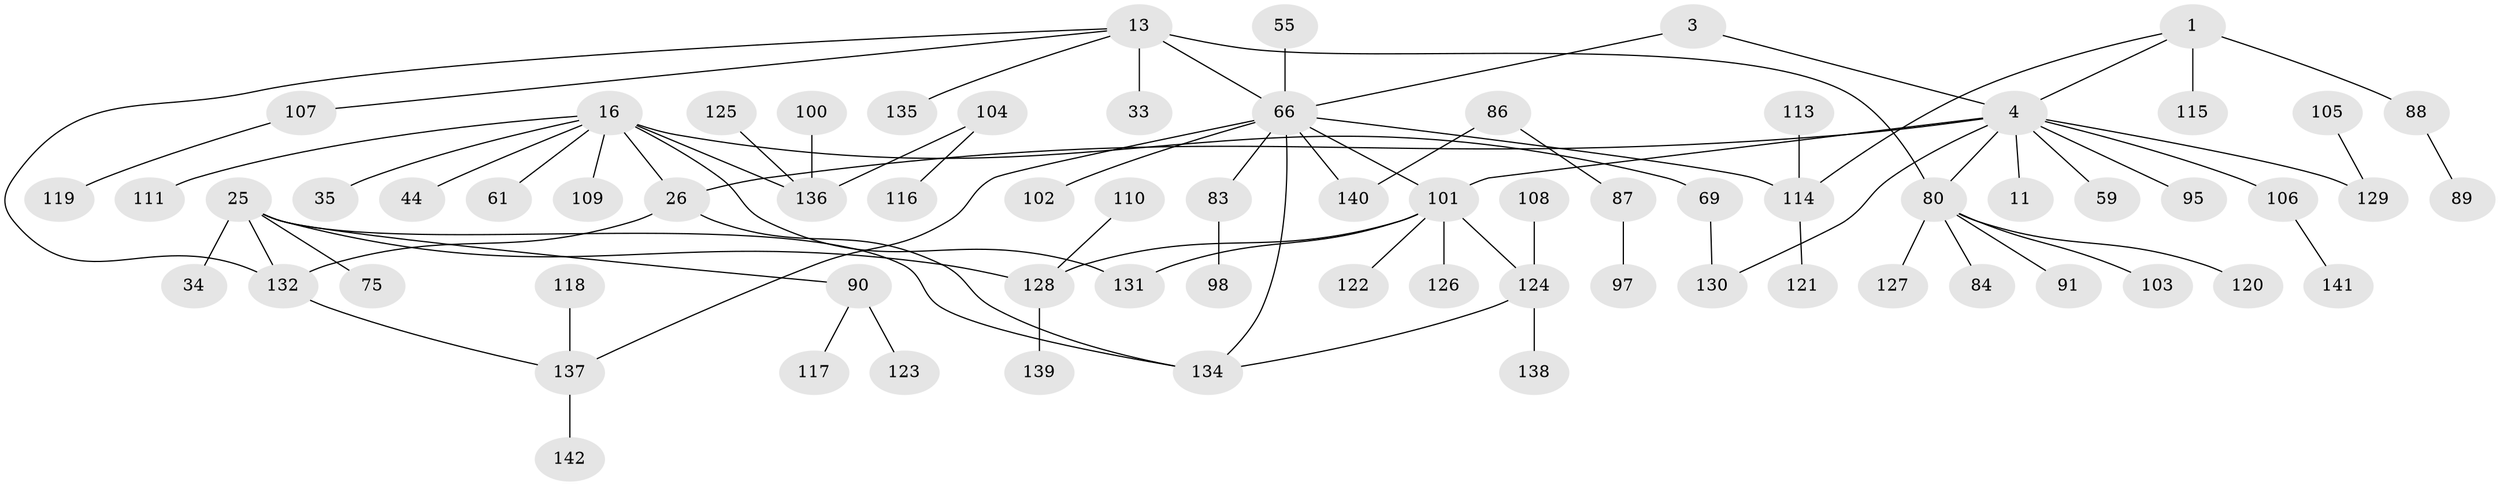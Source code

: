 // original degree distribution, {5: 0.04929577464788732, 9: 0.007042253521126761, 2: 0.2605633802816901, 8: 0.007042253521126761, 4: 0.07042253521126761, 3: 0.15492957746478872, 1: 0.4295774647887324, 6: 0.007042253521126761, 10: 0.007042253521126761, 7: 0.007042253521126761}
// Generated by graph-tools (version 1.1) at 2025/45/03/04/25 21:45:06]
// undirected, 71 vertices, 81 edges
graph export_dot {
graph [start="1"]
  node [color=gray90,style=filled];
  1;
  3;
  4 [super="+2"];
  11;
  13 [super="+10"];
  16;
  25;
  26 [super="+7"];
  33;
  34;
  35;
  44;
  55;
  59;
  61;
  66 [super="+5+6"];
  69;
  75;
  80 [super="+77+64+67"];
  83;
  84;
  86;
  87;
  88 [super="+65"];
  89;
  90 [super="+29"];
  91;
  95;
  97;
  98;
  100;
  101 [super="+50+56+39+45"];
  102;
  103;
  104;
  105;
  106 [super="+19"];
  107 [super="+94"];
  108;
  109 [super="+53"];
  110;
  111 [super="+43"];
  113;
  114 [super="+22+17+74+76"];
  115;
  116;
  117;
  118;
  119;
  120;
  121;
  122;
  123;
  124 [super="+92"];
  125;
  126;
  127;
  128 [super="+96"];
  129 [super="+51+79"];
  130;
  131 [super="+68"];
  132 [super="+99"];
  134 [super="+133"];
  135 [super="+49"];
  136 [super="+38"];
  137 [super="+72+112"];
  138;
  139;
  140 [super="+70"];
  141;
  142;
  1 -- 88 [weight=2];
  1 -- 115;
  1 -- 4;
  1 -- 114;
  3 -- 4;
  3 -- 66;
  4 -- 59;
  4 -- 26 [weight=2];
  4 -- 130;
  4 -- 11;
  4 -- 95;
  4 -- 106;
  4 -- 101;
  4 -- 80;
  4 -- 129;
  13 -- 33;
  13 -- 66 [weight=2];
  13 -- 80;
  13 -- 107;
  13 -- 132;
  13 -- 135;
  16 -- 35;
  16 -- 44;
  16 -- 61;
  16 -- 69;
  16 -- 26 [weight=2];
  16 -- 131;
  16 -- 136;
  16 -- 111;
  16 -- 109;
  25 -- 34;
  25 -- 75;
  25 -- 90 [weight=2];
  25 -- 128;
  25 -- 132;
  25 -- 134;
  26 -- 132;
  26 -- 134;
  55 -- 66;
  66 -- 102;
  66 -- 83;
  66 -- 114;
  66 -- 101 [weight=2];
  66 -- 140;
  66 -- 137;
  66 -- 134;
  69 -- 130;
  80 -- 84;
  80 -- 103;
  80 -- 120;
  80 -- 91;
  80 -- 127;
  83 -- 98;
  86 -- 87;
  86 -- 140;
  87 -- 97;
  88 -- 89;
  90 -- 123;
  90 -- 117;
  100 -- 136;
  101 -- 122;
  101 -- 126;
  101 -- 124;
  101 -- 128;
  101 -- 131;
  104 -- 116;
  104 -- 136;
  105 -- 129;
  106 -- 141;
  107 -- 119;
  108 -- 124;
  110 -- 128;
  113 -- 114;
  114 -- 121;
  118 -- 137;
  124 -- 138;
  124 -- 134;
  125 -- 136;
  128 -- 139;
  132 -- 137;
  137 -- 142;
}
